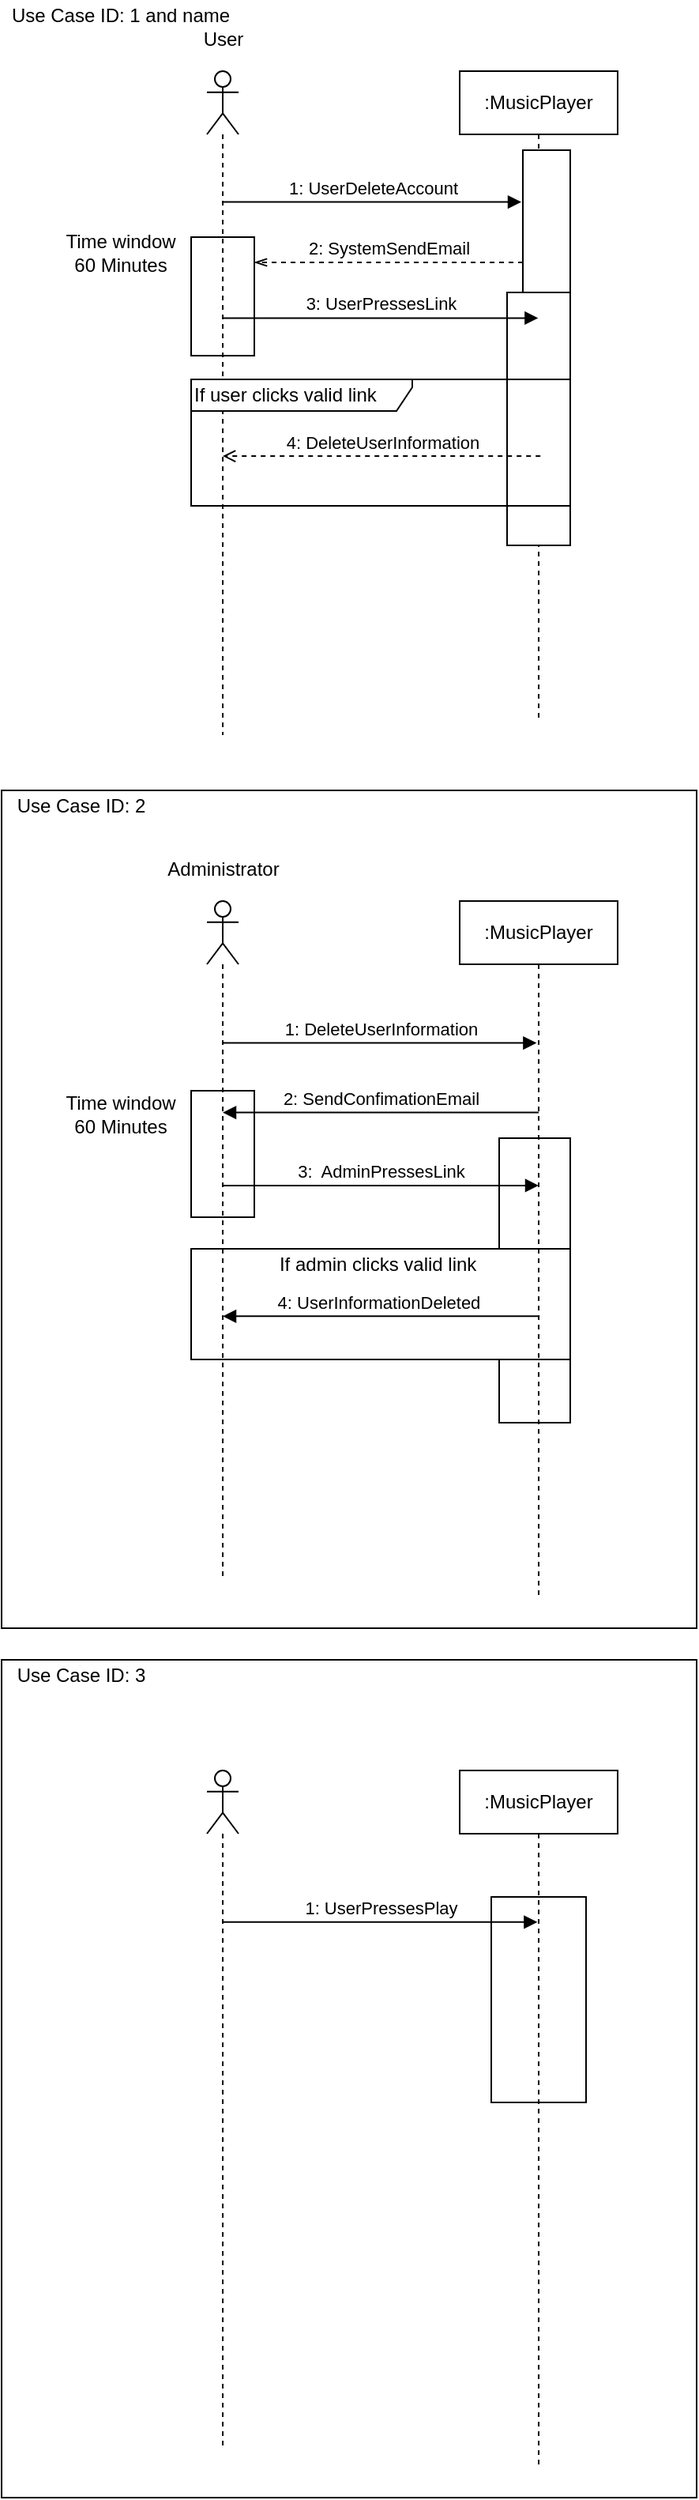 <mxfile version="13.7.3" type="device"><diagram id="qq0u3bBCusqgKzSNH4YG" name="Page-1"><mxGraphModel dx="569" dy="329" grid="1" gridSize="10" guides="1" tooltips="1" connect="1" arrows="1" fold="1" page="1" pageScale="1" pageWidth="850" pageHeight="1100" math="0" shadow="0"><root><mxCell id="0"/><mxCell id="1" parent="0"/><mxCell id="jUZki02qGY4RCap5Ak3b-2" value=":MusicPlayer" style="shape=umlLifeline;perimeter=lifelinePerimeter;whiteSpace=wrap;html=1;container=1;collapsible=0;recursiveResize=0;outlineConnect=0;" vertex="1" parent="1"><mxGeometry x="300" y="55" width="100" height="410" as="geometry"/></mxCell><mxCell id="jUZki02qGY4RCap5Ak3b-58" value="" style="rounded=0;whiteSpace=wrap;html=1;" vertex="1" parent="1"><mxGeometry x="10" y="1060" width="440" height="530" as="geometry"/></mxCell><mxCell id="jUZki02qGY4RCap5Ak3b-64" value="" style="rounded=0;whiteSpace=wrap;html=1;" vertex="1" parent="1"><mxGeometry x="320" y="1210" width="60" height="130" as="geometry"/></mxCell><mxCell id="jUZki02qGY4RCap5Ak3b-56" value="" style="rounded=0;whiteSpace=wrap;html=1;" vertex="1" parent="1"><mxGeometry x="10" y="510" width="440" height="530" as="geometry"/></mxCell><mxCell id="jUZki02qGY4RCap5Ak3b-55" value="" style="rounded=0;whiteSpace=wrap;html=1;" vertex="1" parent="1"><mxGeometry x="325" y="730" width="45" height="180" as="geometry"/></mxCell><mxCell id="jUZki02qGY4RCap5Ak3b-53" value="" style="rounded=0;whiteSpace=wrap;html=1;" vertex="1" parent="1"><mxGeometry x="130" y="800" width="240" height="70" as="geometry"/></mxCell><mxCell id="jUZki02qGY4RCap5Ak3b-54" value="If admin clicks valid link&amp;nbsp;" style="text;html=1;strokeColor=none;fillColor=none;align=center;verticalAlign=middle;whiteSpace=wrap;rounded=0;" vertex="1" parent="1"><mxGeometry x="175" y="800" width="150" height="20" as="geometry"/></mxCell><mxCell id="jUZki02qGY4RCap5Ak3b-49" value="" style="rounded=0;whiteSpace=wrap;html=1;" vertex="1" parent="1"><mxGeometry x="130" y="700" width="40" height="80" as="geometry"/></mxCell><mxCell id="jUZki02qGY4RCap5Ak3b-11" value="" style="rounded=0;whiteSpace=wrap;html=1;" vertex="1" parent="1"><mxGeometry x="330" y="195" width="40" height="160" as="geometry"/></mxCell><mxCell id="jUZki02qGY4RCap5Ak3b-10" value="" style="rounded=0;whiteSpace=wrap;html=1;" vertex="1" parent="1"><mxGeometry x="130" y="160" width="40" height="75" as="geometry"/></mxCell><mxCell id="jUZki02qGY4RCap5Ak3b-8" value="" style="rounded=0;whiteSpace=wrap;html=1;" vertex="1" parent="1"><mxGeometry x="340" y="105" width="30" height="90" as="geometry"/></mxCell><mxCell id="jUZki02qGY4RCap5Ak3b-3" value="" style="shape=umlLifeline;participant=umlActor;perimeter=lifelinePerimeter;whiteSpace=wrap;html=1;container=1;collapsible=0;recursiveResize=0;verticalAlign=top;spacingTop=36;outlineConnect=0;" vertex="1" parent="1"><mxGeometry x="140" y="55" width="20" height="420" as="geometry"/></mxCell><mxCell id="jUZki02qGY4RCap5Ak3b-4" value="1: UserDeleteAccount" style="html=1;verticalAlign=bottom;endArrow=block;entryX=-0.033;entryY=0.364;entryDx=0;entryDy=0;entryPerimeter=0;" edge="1" parent="1" source="jUZki02qGY4RCap5Ak3b-3" target="jUZki02qGY4RCap5Ak3b-8"><mxGeometry width="80" relative="1" as="geometry"><mxPoint x="200" y="155" as="sourcePoint"/><mxPoint x="330" y="138" as="targetPoint"/></mxGeometry></mxCell><mxCell id="jUZki02qGY4RCap5Ak3b-5" value="2: SystemSendEmail" style="html=1;verticalAlign=bottom;endArrow=openThin;dashed=1;endFill=0;" edge="1" parent="1"><mxGeometry width="80" relative="1" as="geometry"><mxPoint x="340" y="176" as="sourcePoint"/><mxPoint x="170" y="176" as="targetPoint"/></mxGeometry></mxCell><mxCell id="jUZki02qGY4RCap5Ak3b-7" value="User" style="text;html=1;align=center;verticalAlign=middle;resizable=0;points=[];autosize=1;" vertex="1" parent="1"><mxGeometry x="130" y="25" width="40" height="20" as="geometry"/></mxCell><mxCell id="jUZki02qGY4RCap5Ak3b-9" value="3: UserPressesLink" style="html=1;verticalAlign=bottom;endArrow=block;entryX=0.497;entryY=0.381;entryDx=0;entryDy=0;entryPerimeter=0;" edge="1" parent="1" source="jUZki02qGY4RCap5Ak3b-3" target="jUZki02qGY4RCap5Ak3b-2"><mxGeometry width="80" relative="1" as="geometry"><mxPoint x="159.81" y="136.4" as="sourcePoint"/><mxPoint x="359.3" y="136.4" as="targetPoint"/></mxGeometry></mxCell><mxCell id="jUZki02qGY4RCap5Ak3b-13" value="Time window&lt;br&gt;60 Minutes" style="text;html=1;align=center;verticalAlign=middle;resizable=0;points=[];autosize=1;" vertex="1" parent="1"><mxGeometry x="40" y="155" width="90" height="30" as="geometry"/></mxCell><mxCell id="jUZki02qGY4RCap5Ak3b-19" value="Use Case ID: 1 and name" style="text;html=1;align=center;verticalAlign=middle;resizable=0;points=[];autosize=1;" vertex="1" parent="1"><mxGeometry x="10" y="10" width="150" height="20" as="geometry"/></mxCell><mxCell id="jUZki02qGY4RCap5Ak3b-42" value="" style="shape=umlLifeline;participant=umlActor;perimeter=lifelinePerimeter;whiteSpace=wrap;html=1;container=1;collapsible=0;recursiveResize=0;verticalAlign=top;spacingTop=36;outlineConnect=0;" vertex="1" parent="1"><mxGeometry x="140" y="580" width="20" height="430" as="geometry"/></mxCell><mxCell id="jUZki02qGY4RCap5Ak3b-43" value=":MusicPlayer" style="shape=umlLifeline;perimeter=lifelinePerimeter;whiteSpace=wrap;html=1;container=1;collapsible=0;recursiveResize=0;outlineConnect=0;" vertex="1" parent="1"><mxGeometry x="300" y="580" width="100" height="440" as="geometry"/></mxCell><mxCell id="jUZki02qGY4RCap5Ak3b-44" value="1: DeleteUserInformation" style="html=1;verticalAlign=bottom;endArrow=block;entryX=0.487;entryY=0.204;entryDx=0;entryDy=0;entryPerimeter=0;" edge="1" parent="1" source="jUZki02qGY4RCap5Ak3b-42" target="jUZki02qGY4RCap5Ak3b-43"><mxGeometry width="80" relative="1" as="geometry"><mxPoint x="190" y="710" as="sourcePoint"/><mxPoint x="270" y="710" as="targetPoint"/></mxGeometry></mxCell><mxCell id="jUZki02qGY4RCap5Ak3b-45" value="Administrator" style="text;html=1;align=center;verticalAlign=middle;resizable=0;points=[];autosize=1;" vertex="1" parent="1"><mxGeometry x="105" y="550" width="90" height="20" as="geometry"/></mxCell><mxCell id="jUZki02qGY4RCap5Ak3b-46" value="2: SendConfimationEmail" style="html=1;verticalAlign=bottom;endArrow=block;exitX=0.5;exitY=0.304;exitDx=0;exitDy=0;exitPerimeter=0;" edge="1" parent="1" source="jUZki02qGY4RCap5Ak3b-43" target="jUZki02qGY4RCap5Ak3b-42"><mxGeometry width="80" relative="1" as="geometry"><mxPoint x="240" y="730" as="sourcePoint"/><mxPoint x="358.7" y="679.76" as="targetPoint"/></mxGeometry></mxCell><mxCell id="jUZki02qGY4RCap5Ak3b-47" value="3:&amp;nbsp; AdminPressesLink" style="html=1;verticalAlign=bottom;endArrow=block;entryX=0.5;entryY=0.409;entryDx=0;entryDy=0;entryPerimeter=0;" edge="1" parent="1" source="jUZki02qGY4RCap5Ak3b-42" target="jUZki02qGY4RCap5Ak3b-43"><mxGeometry width="80" relative="1" as="geometry"><mxPoint x="159.81" y="679.76" as="sourcePoint"/><mxPoint x="358.7" y="679.76" as="targetPoint"/></mxGeometry></mxCell><mxCell id="jUZki02qGY4RCap5Ak3b-48" value="4: UserInformationDeleted&amp;nbsp;" style="html=1;verticalAlign=bottom;endArrow=block;exitX=0.506;exitY=0.597;exitDx=0;exitDy=0;exitPerimeter=0;" edge="1" parent="1" source="jUZki02qGY4RCap5Ak3b-43" target="jUZki02qGY4RCap5Ak3b-42"><mxGeometry width="80" relative="1" as="geometry"><mxPoint x="160.024" y="769.96" as="sourcePoint"/><mxPoint x="360" y="769.96" as="targetPoint"/></mxGeometry></mxCell><mxCell id="jUZki02qGY4RCap5Ak3b-51" value="Time window&lt;br&gt;60 Minutes" style="text;html=1;align=center;verticalAlign=middle;resizable=0;points=[];autosize=1;" vertex="1" parent="1"><mxGeometry x="40" y="700" width="90" height="30" as="geometry"/></mxCell><mxCell id="jUZki02qGY4RCap5Ak3b-57" value="Use Case ID: 2" style="text;html=1;align=center;verticalAlign=middle;resizable=0;points=[];autosize=1;" vertex="1" parent="1"><mxGeometry x="10" y="510" width="100" height="20" as="geometry"/></mxCell><mxCell id="jUZki02qGY4RCap5Ak3b-59" value="" style="shape=umlLifeline;participant=umlActor;perimeter=lifelinePerimeter;whiteSpace=wrap;html=1;container=1;collapsible=0;recursiveResize=0;verticalAlign=top;spacingTop=36;outlineConnect=0;" vertex="1" parent="1"><mxGeometry x="140" y="1130" width="20" height="430" as="geometry"/></mxCell><mxCell id="jUZki02qGY4RCap5Ak3b-60" value=":MusicPlayer" style="shape=umlLifeline;perimeter=lifelinePerimeter;whiteSpace=wrap;html=1;container=1;collapsible=0;recursiveResize=0;outlineConnect=0;" vertex="1" parent="1"><mxGeometry x="300" y="1130" width="100" height="440" as="geometry"/></mxCell><mxCell id="jUZki02qGY4RCap5Ak3b-61" value="1: UserPressesPlay" style="html=1;verticalAlign=bottom;endArrow=block;entryX=0.492;entryY=0.218;entryDx=0;entryDy=0;entryPerimeter=0;" edge="1" parent="1" source="jUZki02qGY4RCap5Ak3b-59" target="jUZki02qGY4RCap5Ak3b-60"><mxGeometry width="80" relative="1" as="geometry"><mxPoint x="610" y="1290" as="sourcePoint"/><mxPoint x="690" y="1290" as="targetPoint"/></mxGeometry></mxCell><mxCell id="jUZki02qGY4RCap5Ak3b-63" value="Use Case ID: 3" style="text;html=1;align=center;verticalAlign=middle;resizable=0;points=[];autosize=1;" vertex="1" parent="1"><mxGeometry x="10" y="1060" width="100" height="20" as="geometry"/></mxCell><mxCell id="jUZki02qGY4RCap5Ak3b-65" value="If user clicks valid link" style="shape=umlFrame;whiteSpace=wrap;html=1;align=left;width=140;height=20;" vertex="1" parent="1"><mxGeometry x="130" y="250" width="240" height="80" as="geometry"/></mxCell><mxCell id="jUZki02qGY4RCap5Ak3b-12" value="4: DeleteUserInformation" style="html=1;verticalAlign=bottom;endArrow=open;exitX=0.511;exitY=0.594;exitDx=0;exitDy=0;exitPerimeter=0;dashed=1;endFill=0;" edge="1" parent="1" source="jUZki02qGY4RCap5Ak3b-2" target="jUZki02qGY4RCap5Ak3b-3"><mxGeometry width="80" relative="1" as="geometry"><mxPoint x="358.3" y="184.7" as="sourcePoint"/><mxPoint x="159.81" y="184.7" as="targetPoint"/></mxGeometry></mxCell></root></mxGraphModel></diagram></mxfile>